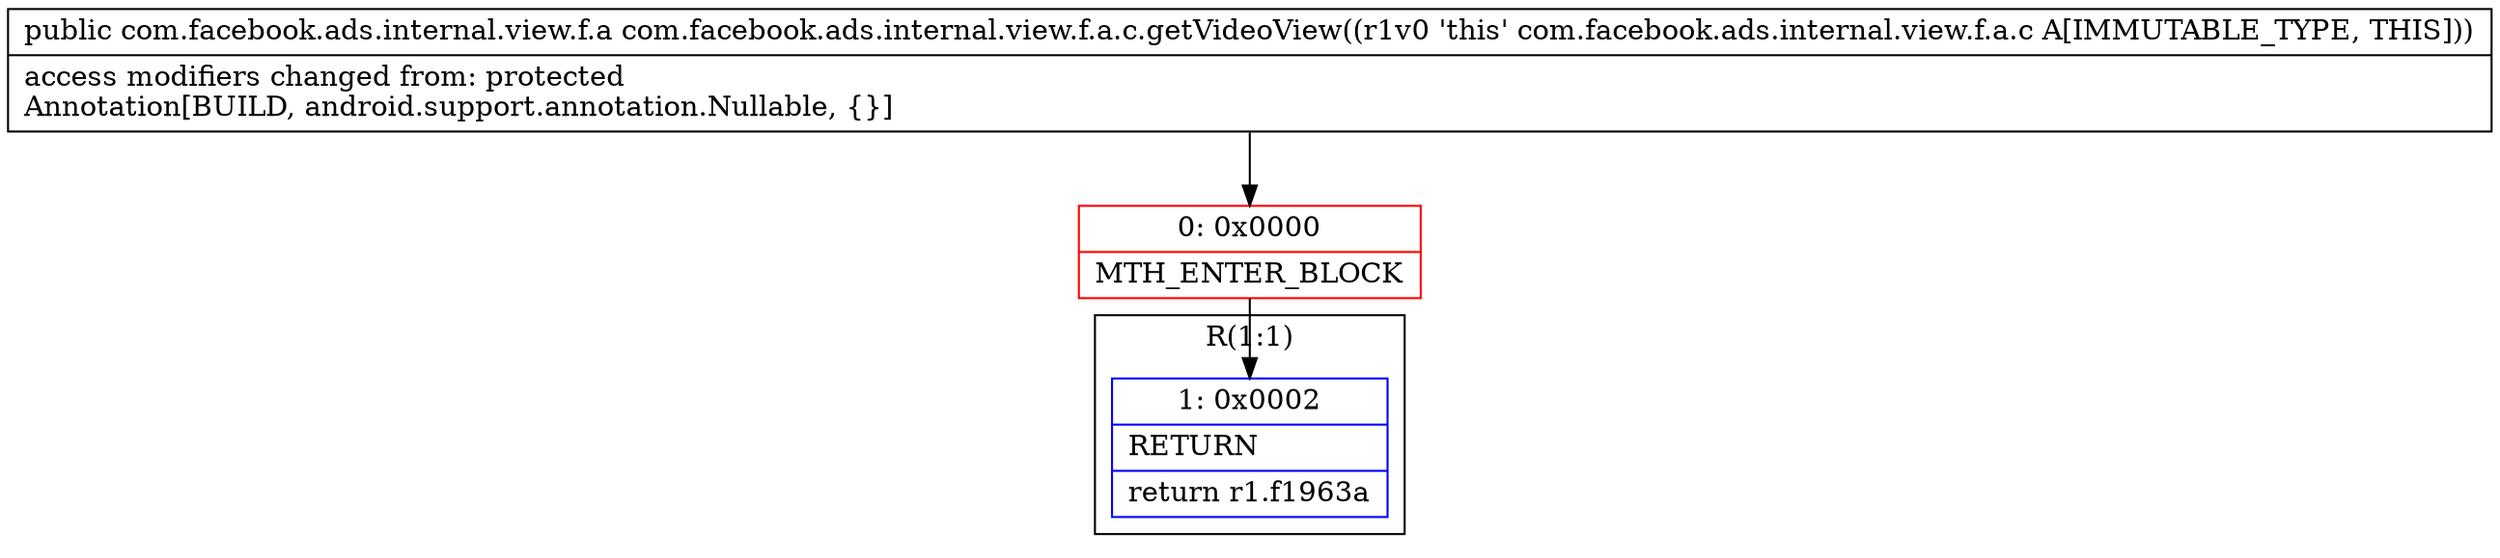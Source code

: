 digraph "CFG forcom.facebook.ads.internal.view.f.a.c.getVideoView()Lcom\/facebook\/ads\/internal\/view\/f\/a;" {
subgraph cluster_Region_875796250 {
label = "R(1:1)";
node [shape=record,color=blue];
Node_1 [shape=record,label="{1\:\ 0x0002|RETURN\l|return r1.f1963a\l}"];
}
Node_0 [shape=record,color=red,label="{0\:\ 0x0000|MTH_ENTER_BLOCK\l}"];
MethodNode[shape=record,label="{public com.facebook.ads.internal.view.f.a com.facebook.ads.internal.view.f.a.c.getVideoView((r1v0 'this' com.facebook.ads.internal.view.f.a.c A[IMMUTABLE_TYPE, THIS]))  | access modifiers changed from: protected\lAnnotation[BUILD, android.support.annotation.Nullable, \{\}]\l}"];
MethodNode -> Node_0;
Node_0 -> Node_1;
}

